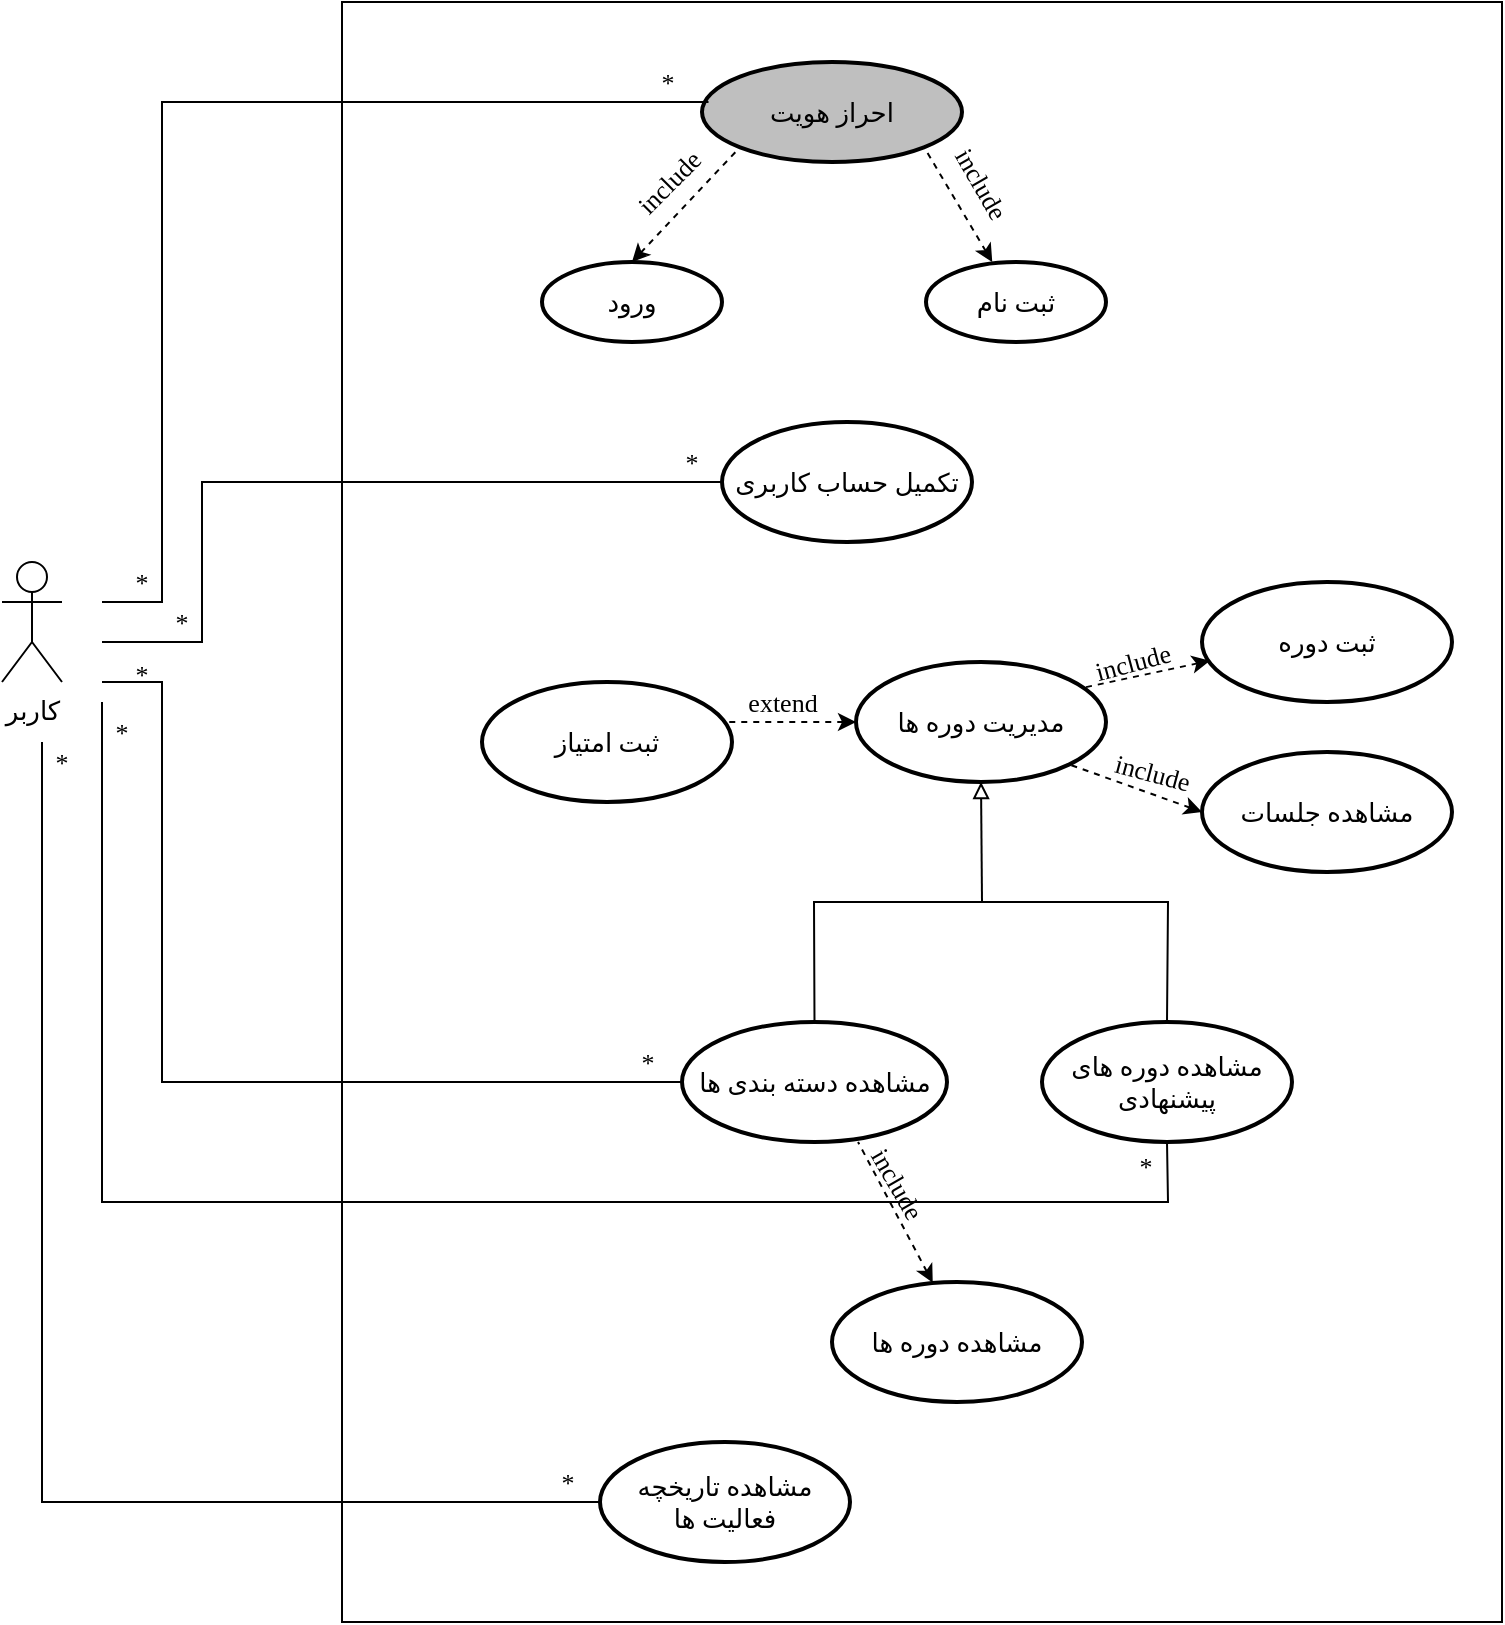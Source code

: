 <mxfile version="14.8.0" type="github">
  <diagram id="X7u0g1ZM7QvqLgqPCPlT" name="Page-1">
    <mxGraphModel dx="782" dy="379" grid="1" gridSize="10" guides="1" tooltips="1" connect="1" arrows="1" fold="1" page="1" pageScale="1" pageWidth="850" pageHeight="1100" math="0" shadow="0">
      <root>
        <mxCell id="0" />
        <mxCell id="1" parent="0" />
        <mxCell id="olIbsoz4N34cVF9OGXnP-1" value="&lt;font style=&quot;font-size: 13px&quot; face=&quot;B Zar&quot;&gt;کاربر&lt;/font&gt;" style="shape=umlActor;verticalLabelPosition=bottom;verticalAlign=top;html=1;outlineConnect=0;" parent="1" vertex="1">
          <mxGeometry x="60" y="300" width="30" height="60" as="geometry" />
        </mxCell>
        <mxCell id="olIbsoz4N34cVF9OGXnP-3" value="" style="verticalLabelPosition=bottom;verticalAlign=top;html=1;shape=mxgraph.basic.rect;fillColor2=none;strokeWidth=1;size=20;indent=5;direction=south;" parent="1" vertex="1">
          <mxGeometry x="230" y="20" width="580" height="810" as="geometry" />
        </mxCell>
        <mxCell id="olIbsoz4N34cVF9OGXnP-5" value="&lt;font face=&quot;B Zar&quot; style=&quot;font-size: 13px&quot;&gt;احراز هویت&lt;/font&gt;" style="strokeWidth=2;html=1;shape=mxgraph.flowchart.start_1;whiteSpace=wrap;fillColor=#BFBFBF;" parent="1" vertex="1">
          <mxGeometry x="410" y="50" width="130" height="50" as="geometry" />
        </mxCell>
        <mxCell id="olIbsoz4N34cVF9OGXnP-6" value="&lt;font face=&quot;B Zar&quot; style=&quot;font-size: 13px&quot;&gt;ورود&lt;/font&gt;" style="strokeWidth=2;html=1;shape=mxgraph.flowchart.start_1;whiteSpace=wrap;" parent="1" vertex="1">
          <mxGeometry x="330" y="150" width="90" height="40" as="geometry" />
        </mxCell>
        <mxCell id="olIbsoz4N34cVF9OGXnP-7" value="&lt;font face=&quot;B Zar&quot; style=&quot;font-size: 13px&quot;&gt;ثبت نام&lt;/font&gt;" style="strokeWidth=2;html=1;shape=mxgraph.flowchart.start_1;whiteSpace=wrap;" parent="1" vertex="1">
          <mxGeometry x="522" y="150" width="90" height="40" as="geometry" />
        </mxCell>
        <mxCell id="olIbsoz4N34cVF9OGXnP-9" value="" style="endArrow=none;dashed=1;html=1;exitX=0.5;exitY=0;exitDx=0;exitDy=0;exitPerimeter=0;entryX=0.145;entryY=0.855;entryDx=0;entryDy=0;entryPerimeter=0;startArrow=classic;startFill=1;" parent="1" source="olIbsoz4N34cVF9OGXnP-6" target="olIbsoz4N34cVF9OGXnP-5" edge="1">
          <mxGeometry width="50" height="50" relative="1" as="geometry">
            <mxPoint x="300" y="140" as="sourcePoint" />
            <mxPoint x="340" y="90" as="targetPoint" />
          </mxGeometry>
        </mxCell>
        <mxCell id="olIbsoz4N34cVF9OGXnP-15" value="" style="endArrow=none;dashed=1;html=1;entryX=0.855;entryY=0.855;entryDx=0;entryDy=0;entryPerimeter=0;startArrow=classic;startFill=1;" parent="1" source="olIbsoz4N34cVF9OGXnP-7" target="olIbsoz4N34cVF9OGXnP-5" edge="1">
          <mxGeometry width="50" height="50" relative="1" as="geometry">
            <mxPoint x="455" y="150" as="sourcePoint" />
            <mxPoint x="425" y="90" as="targetPoint" />
          </mxGeometry>
        </mxCell>
        <mxCell id="olIbsoz4N34cVF9OGXnP-16" value="&lt;font face=&quot;Times New Roman&quot; style=&quot;font-size: 13px&quot;&gt;include&lt;/font&gt;" style="text;html=1;resizable=0;autosize=1;align=center;verticalAlign=middle;points=[];fillColor=none;strokeColor=none;rounded=0;rotation=-45;direction=east;" parent="1" vertex="1">
          <mxGeometry x="368.25" y="100" width="50" height="20" as="geometry" />
        </mxCell>
        <mxCell id="olIbsoz4N34cVF9OGXnP-18" value="&lt;font face=&quot;Times New Roman&quot; style=&quot;font-size: 13px&quot;&gt;include&lt;/font&gt;" style="text;html=1;resizable=0;autosize=1;align=center;verticalAlign=middle;points=[];fillColor=none;strokeColor=none;rounded=0;rotation=60;" parent="1" vertex="1">
          <mxGeometry x="524.5" y="100" width="50" height="20" as="geometry" />
        </mxCell>
        <mxCell id="olIbsoz4N34cVF9OGXnP-21" value="&lt;font face=&quot;B Zar&quot; style=&quot;font-size: 13px&quot;&gt;مشاهده دسته بندی ها&lt;/font&gt;" style="strokeWidth=2;html=1;shape=mxgraph.flowchart.start_1;whiteSpace=wrap;" parent="1" vertex="1">
          <mxGeometry x="400" y="530" width="132.5" height="60" as="geometry" />
        </mxCell>
        <mxCell id="LyJIlv4ja3EHjR3H1L-G-17" value="&lt;font face=&quot;B Zar&quot; style=&quot;font-size: 13px&quot;&gt;تکمیل حساب کاربری&lt;/font&gt;" style="strokeWidth=2;html=1;shape=mxgraph.flowchart.start_1;whiteSpace=wrap;" parent="1" vertex="1">
          <mxGeometry x="420" y="230" width="125" height="60" as="geometry" />
        </mxCell>
        <mxCell id="D_Ts6NP6lsHPdGqa4aNw-1" value="&lt;font style=&quot;font-size: 13px&quot; face=&quot;Times New Roman&quot;&gt;*&lt;/font&gt;" style="text;html=1;strokeColor=none;fillColor=none;align=center;verticalAlign=middle;whiteSpace=wrap;rounded=0;" vertex="1" parent="1">
          <mxGeometry x="373.25" y="50" width="40" height="20" as="geometry" />
        </mxCell>
        <mxCell id="D_Ts6NP6lsHPdGqa4aNw-2" value="&lt;font style=&quot;font-size: 13px&quot; face=&quot;Times New Roman&quot;&gt;*&lt;/font&gt;" style="text;html=1;strokeColor=none;fillColor=none;align=center;verticalAlign=middle;whiteSpace=wrap;rounded=0;" vertex="1" parent="1">
          <mxGeometry x="110" y="300" width="40" height="20" as="geometry" />
        </mxCell>
        <mxCell id="D_Ts6NP6lsHPdGqa4aNw-3" value="&lt;font style=&quot;font-size: 13px&quot; face=&quot;Times New Roman&quot;&gt;*&lt;/font&gt;" style="text;html=1;strokeColor=none;fillColor=none;align=center;verticalAlign=middle;whiteSpace=wrap;rounded=0;" vertex="1" parent="1">
          <mxGeometry x="385" y="240" width="40" height="20" as="geometry" />
        </mxCell>
        <mxCell id="D_Ts6NP6lsHPdGqa4aNw-4" value="&lt;font style=&quot;font-size: 13px&quot; face=&quot;Times New Roman&quot;&gt;*&lt;/font&gt;" style="text;html=1;strokeColor=none;fillColor=none;align=center;verticalAlign=middle;whiteSpace=wrap;rounded=0;" vertex="1" parent="1">
          <mxGeometry x="130" y="320" width="40" height="20" as="geometry" />
        </mxCell>
        <mxCell id="D_Ts6NP6lsHPdGqa4aNw-5" value="&lt;font face=&quot;B Zar&quot; style=&quot;font-size: 13px&quot;&gt;ثبت امتیاز&lt;/font&gt;" style="strokeWidth=2;html=1;shape=mxgraph.flowchart.start_1;whiteSpace=wrap;" vertex="1" parent="1">
          <mxGeometry x="300" y="360" width="125" height="60" as="geometry" />
        </mxCell>
        <mxCell id="D_Ts6NP6lsHPdGqa4aNw-6" value="&lt;font face=&quot;B Zar&quot; style=&quot;font-size: 13px&quot;&gt;مدیریت دوره ها&lt;/font&gt;" style="strokeWidth=2;html=1;shape=mxgraph.flowchart.start_1;whiteSpace=wrap;" vertex="1" parent="1">
          <mxGeometry x="487" y="350" width="125" height="60" as="geometry" />
        </mxCell>
        <mxCell id="D_Ts6NP6lsHPdGqa4aNw-7" value="&lt;font face=&quot;B Zar&quot; style=&quot;font-size: 13px&quot;&gt;ثبت دوره&lt;/font&gt;" style="strokeWidth=2;html=1;shape=mxgraph.flowchart.start_1;whiteSpace=wrap;" vertex="1" parent="1">
          <mxGeometry x="660" y="310" width="125" height="60" as="geometry" />
        </mxCell>
        <mxCell id="D_Ts6NP6lsHPdGqa4aNw-8" value="&lt;font face=&quot;B Zar&quot; style=&quot;font-size: 13px&quot;&gt;مشاهده جلسات&lt;/font&gt;" style="strokeWidth=2;html=1;shape=mxgraph.flowchart.start_1;whiteSpace=wrap;" vertex="1" parent="1">
          <mxGeometry x="660" y="395" width="125" height="60" as="geometry" />
        </mxCell>
        <mxCell id="D_Ts6NP6lsHPdGqa4aNw-9" value="&lt;font style=&quot;font-size: 13px&quot; face=&quot;B Zar&quot;&gt;مشاهده دوره های پیشنهادی&lt;/font&gt;" style="strokeWidth=2;html=1;shape=mxgraph.flowchart.start_1;whiteSpace=wrap;" vertex="1" parent="1">
          <mxGeometry x="580" y="530" width="125" height="60" as="geometry" />
        </mxCell>
        <mxCell id="D_Ts6NP6lsHPdGqa4aNw-10" value="&lt;font face=&quot;B Zar&quot; style=&quot;font-size: 13px&quot;&gt;مشاهده دوره ها&lt;/font&gt;" style="strokeWidth=2;html=1;shape=mxgraph.flowchart.start_1;whiteSpace=wrap;" vertex="1" parent="1">
          <mxGeometry x="475" y="660" width="125" height="60" as="geometry" />
        </mxCell>
        <mxCell id="D_Ts6NP6lsHPdGqa4aNw-11" value="&lt;font face=&quot;B Zar&quot; style=&quot;font-size: 13px&quot;&gt;مشاهده تاریخچه فعالیت ها&lt;/font&gt;" style="strokeWidth=2;html=1;shape=mxgraph.flowchart.start_1;whiteSpace=wrap;" vertex="1" parent="1">
          <mxGeometry x="359" y="740" width="125" height="60" as="geometry" />
        </mxCell>
        <mxCell id="D_Ts6NP6lsHPdGqa4aNw-12" value="" style="endArrow=none;dashed=1;html=1;exitX=0.032;exitY=0.656;exitDx=0;exitDy=0;exitPerimeter=0;startArrow=classic;startFill=1;" edge="1" parent="1" source="D_Ts6NP6lsHPdGqa4aNw-7">
          <mxGeometry width="50" height="50" relative="1" as="geometry">
            <mxPoint x="600" y="350" as="sourcePoint" />
            <mxPoint x="600" y="363" as="targetPoint" />
          </mxGeometry>
        </mxCell>
        <mxCell id="D_Ts6NP6lsHPdGqa4aNw-13" value="" style="endArrow=none;dashed=1;html=1;exitX=0;exitY=0.5;exitDx=0;exitDy=0;exitPerimeter=0;entryX=0.855;entryY=0.855;entryDx=0;entryDy=0;entryPerimeter=0;startArrow=classic;startFill=1;" edge="1" parent="1" source="D_Ts6NP6lsHPdGqa4aNw-8" target="D_Ts6NP6lsHPdGqa4aNw-6">
          <mxGeometry width="50" height="50" relative="1" as="geometry">
            <mxPoint x="590" y="428.63" as="sourcePoint" />
            <mxPoint x="643.85" y="371.38" as="targetPoint" />
          </mxGeometry>
        </mxCell>
        <mxCell id="D_Ts6NP6lsHPdGqa4aNw-14" value="" style="endArrow=none;dashed=1;html=1;exitX=0;exitY=0.5;exitDx=0;exitDy=0;exitPerimeter=0;entryX=0.972;entryY=0.333;entryDx=0;entryDy=0;entryPerimeter=0;startArrow=classic;startFill=1;" edge="1" parent="1" source="D_Ts6NP6lsHPdGqa4aNw-6" target="D_Ts6NP6lsHPdGqa4aNw-5">
          <mxGeometry width="50" height="50" relative="1" as="geometry">
            <mxPoint x="448.08" y="370" as="sourcePoint" />
            <mxPoint x="501.93" y="312.75" as="targetPoint" />
          </mxGeometry>
        </mxCell>
        <mxCell id="D_Ts6NP6lsHPdGqa4aNw-15" value="&lt;font face=&quot;Times New Roman&quot; style=&quot;font-size: 13px&quot;&gt;include&lt;/font&gt;" style="text;html=1;resizable=0;autosize=1;align=center;verticalAlign=middle;points=[];fillColor=none;strokeColor=none;rounded=0;rotation=-15;direction=east;" vertex="1" parent="1">
          <mxGeometry x="600" y="340" width="50" height="20" as="geometry" />
        </mxCell>
        <mxCell id="D_Ts6NP6lsHPdGqa4aNw-16" value="&lt;font face=&quot;Times New Roman&quot; style=&quot;font-size: 13px&quot;&gt;include&lt;/font&gt;" style="text;html=1;resizable=0;autosize=1;align=center;verticalAlign=middle;points=[];fillColor=none;strokeColor=none;rounded=0;rotation=15;direction=east;" vertex="1" parent="1">
          <mxGeometry x="610" y="395" width="50" height="20" as="geometry" />
        </mxCell>
        <mxCell id="D_Ts6NP6lsHPdGqa4aNw-17" value="&lt;font face=&quot;Times New Roman&quot; style=&quot;font-size: 13px&quot;&gt;extend&lt;/font&gt;" style="text;html=1;resizable=0;autosize=1;align=center;verticalAlign=middle;points=[];fillColor=none;strokeColor=none;rounded=0;rotation=0;direction=east;" vertex="1" parent="1">
          <mxGeometry x="425" y="360" width="50" height="20" as="geometry" />
        </mxCell>
        <mxCell id="D_Ts6NP6lsHPdGqa4aNw-21" value="" style="endArrow=none;html=1;rounded=0;exitX=0.5;exitY=0;exitDx=0;exitDy=0;exitPerimeter=0;entryX=0.5;entryY=0;entryDx=0;entryDy=0;entryPerimeter=0;" edge="1" parent="1" source="olIbsoz4N34cVF9OGXnP-21" target="D_Ts6NP6lsHPdGqa4aNw-9">
          <mxGeometry relative="1" as="geometry">
            <mxPoint x="370" y="450" as="sourcePoint" />
            <mxPoint x="530" y="450" as="targetPoint" />
            <Array as="points">
              <mxPoint x="466" y="470" />
              <mxPoint x="540" y="470" />
              <mxPoint x="643" y="470" />
            </Array>
          </mxGeometry>
        </mxCell>
        <mxCell id="D_Ts6NP6lsHPdGqa4aNw-22" value="" style="endArrow=none;html=1;rounded=0;exitX=0;exitY=1;exitDx=0;exitDy=0;entryX=1;entryY=1;entryDx=0;entryDy=0;" edge="1" parent="1" source="D_Ts6NP6lsHPdGqa4aNw-2" target="D_Ts6NP6lsHPdGqa4aNw-1">
          <mxGeometry relative="1" as="geometry">
            <mxPoint x="370" y="180" as="sourcePoint" />
            <mxPoint x="400" y="70" as="targetPoint" />
            <Array as="points">
              <mxPoint x="140" y="320" />
              <mxPoint x="140" y="70" />
            </Array>
          </mxGeometry>
        </mxCell>
        <mxCell id="D_Ts6NP6lsHPdGqa4aNw-23" value="" style="endArrow=none;html=1;rounded=0;" edge="1" parent="1">
          <mxGeometry relative="1" as="geometry">
            <mxPoint x="110" y="340" as="sourcePoint" />
            <mxPoint x="420" y="260" as="targetPoint" />
            <Array as="points">
              <mxPoint x="160" y="340" />
              <mxPoint x="160" y="260" />
            </Array>
          </mxGeometry>
        </mxCell>
        <mxCell id="D_Ts6NP6lsHPdGqa4aNw-24" value="" style="endArrow=none;html=1;startArrow=block;startFill=0;exitX=0.5;exitY=1;exitDx=0;exitDy=0;exitPerimeter=0;" edge="1" parent="1" source="D_Ts6NP6lsHPdGqa4aNw-6">
          <mxGeometry width="50" height="50" relative="1" as="geometry">
            <mxPoint x="530" y="450" as="sourcePoint" />
            <mxPoint x="550" y="470" as="targetPoint" />
          </mxGeometry>
        </mxCell>
        <mxCell id="D_Ts6NP6lsHPdGqa4aNw-25" value="" style="endArrow=none;html=1;rounded=0;entryX=0;entryY=0.5;entryDx=0;entryDy=0;entryPerimeter=0;" edge="1" parent="1" target="olIbsoz4N34cVF9OGXnP-21">
          <mxGeometry relative="1" as="geometry">
            <mxPoint x="110" y="360" as="sourcePoint" />
            <mxPoint x="530" y="420" as="targetPoint" />
            <Array as="points">
              <mxPoint x="140" y="360" />
              <mxPoint x="140" y="460" />
              <mxPoint x="140" y="560" />
            </Array>
          </mxGeometry>
        </mxCell>
        <mxCell id="D_Ts6NP6lsHPdGqa4aNw-26" value="" style="endArrow=none;html=1;rounded=0;entryX=0.5;entryY=1;entryDx=0;entryDy=0;entryPerimeter=0;" edge="1" parent="1" target="D_Ts6NP6lsHPdGqa4aNw-9">
          <mxGeometry relative="1" as="geometry">
            <mxPoint x="110" y="370" as="sourcePoint" />
            <mxPoint x="530" y="550" as="targetPoint" />
            <Array as="points">
              <mxPoint x="110" y="620" />
              <mxPoint x="643" y="620" />
            </Array>
          </mxGeometry>
        </mxCell>
        <mxCell id="D_Ts6NP6lsHPdGqa4aNw-27" value="&lt;font style=&quot;font-size: 13px&quot; face=&quot;Times New Roman&quot;&gt;*&lt;/font&gt;" style="text;html=1;strokeColor=none;fillColor=none;align=center;verticalAlign=middle;whiteSpace=wrap;rounded=0;" vertex="1" parent="1">
          <mxGeometry x="110" y="346" width="40" height="20" as="geometry" />
        </mxCell>
        <mxCell id="D_Ts6NP6lsHPdGqa4aNw-28" value="&lt;font style=&quot;font-size: 13px&quot; face=&quot;Times New Roman&quot;&gt;*&lt;/font&gt;" style="text;html=1;strokeColor=none;fillColor=none;align=center;verticalAlign=middle;whiteSpace=wrap;rounded=0;" vertex="1" parent="1">
          <mxGeometry x="100" y="375" width="40" height="20" as="geometry" />
        </mxCell>
        <mxCell id="D_Ts6NP6lsHPdGqa4aNw-29" value="&lt;font style=&quot;font-size: 13px&quot; face=&quot;Times New Roman&quot;&gt;*&lt;/font&gt;" style="text;html=1;strokeColor=none;fillColor=none;align=center;verticalAlign=middle;whiteSpace=wrap;rounded=0;" vertex="1" parent="1">
          <mxGeometry x="363.25" y="540" width="40" height="20" as="geometry" />
        </mxCell>
        <mxCell id="D_Ts6NP6lsHPdGqa4aNw-30" value="&lt;font style=&quot;font-size: 13px&quot; face=&quot;Times New Roman&quot;&gt;*&lt;/font&gt;" style="text;html=1;strokeColor=none;fillColor=none;align=center;verticalAlign=middle;whiteSpace=wrap;rounded=0;" vertex="1" parent="1">
          <mxGeometry x="612" y="592" width="40" height="20" as="geometry" />
        </mxCell>
        <mxCell id="D_Ts6NP6lsHPdGqa4aNw-31" value="" style="endArrow=none;dashed=1;html=1;entryX=0.855;entryY=0.855;entryDx=0;entryDy=0;entryPerimeter=0;startArrow=classic;startFill=1;exitX=0.403;exitY=0.006;exitDx=0;exitDy=0;exitPerimeter=0;" edge="1" parent="1" source="D_Ts6NP6lsHPdGqa4aNw-10">
          <mxGeometry width="50" height="50" relative="1" as="geometry">
            <mxPoint x="521.999" y="647.25" as="sourcePoint" />
            <mxPoint x="488.02" y="590" as="targetPoint" />
          </mxGeometry>
        </mxCell>
        <mxCell id="D_Ts6NP6lsHPdGqa4aNw-32" value="&lt;font face=&quot;Times New Roman&quot; style=&quot;font-size: 13px&quot;&gt;include&lt;/font&gt;" style="text;html=1;resizable=0;autosize=1;align=center;verticalAlign=middle;points=[];fillColor=none;strokeColor=none;rounded=0;rotation=60;" vertex="1" parent="1">
          <mxGeometry x="482.5" y="600" width="50" height="20" as="geometry" />
        </mxCell>
        <mxCell id="D_Ts6NP6lsHPdGqa4aNw-35" value="" style="endArrow=none;html=1;rounded=0;entryX=0;entryY=0.5;entryDx=0;entryDy=0;entryPerimeter=0;" edge="1" parent="1" target="D_Ts6NP6lsHPdGqa4aNw-11">
          <mxGeometry relative="1" as="geometry">
            <mxPoint x="80" y="390" as="sourcePoint" />
            <mxPoint x="80" y="600" as="targetPoint" />
            <Array as="points">
              <mxPoint x="80" y="770" />
            </Array>
          </mxGeometry>
        </mxCell>
        <mxCell id="D_Ts6NP6lsHPdGqa4aNw-36" value="&lt;font style=&quot;font-size: 13px&quot; face=&quot;Times New Roman&quot;&gt;*&lt;/font&gt;" style="text;html=1;strokeColor=none;fillColor=none;align=center;verticalAlign=middle;whiteSpace=wrap;rounded=0;" vertex="1" parent="1">
          <mxGeometry x="70" y="390" width="40" height="20" as="geometry" />
        </mxCell>
        <mxCell id="D_Ts6NP6lsHPdGqa4aNw-37" value="&lt;font style=&quot;font-size: 13px&quot; face=&quot;Times New Roman&quot;&gt;*&lt;/font&gt;" style="text;html=1;strokeColor=none;fillColor=none;align=center;verticalAlign=middle;whiteSpace=wrap;rounded=0;" vertex="1" parent="1">
          <mxGeometry x="323.25" y="750" width="40" height="20" as="geometry" />
        </mxCell>
      </root>
    </mxGraphModel>
  </diagram>
</mxfile>
